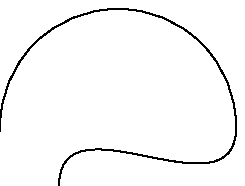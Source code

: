 beginfig(0)

draw halfcircle scaled -1.5cm
		..halfcircle scaled 3cm shifted (1.5cm, .75cm)
		..cycle withpen boldpen;

endfig
